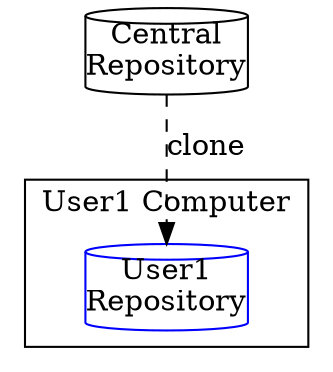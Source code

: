 digraph foo {
    rankdir="TB"
    node [style=rounded, width=1, margin="0,0"];
    Repository [shape=cylinder, label="Central\nRepository" width=1];
    User1Rep [shape= cylinder, label="User1\nRepository", color=blue];
    Repository -> User1Rep [style="dashed", label="clone" ]
    subgraph cluster_User1 {
        label="User1 Computer"
        {User1Rep
        }
    }
}

